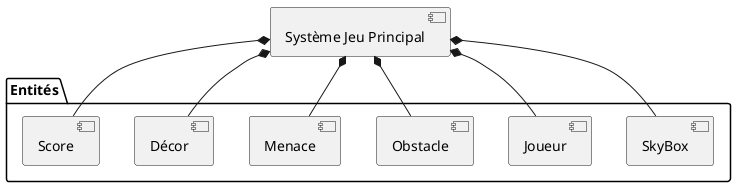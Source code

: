 @startuml

component "Système Jeu Principal" as systeme

package Entités {
    component "SkyBox" as skyEnt
    component "Joueur" as joueurEnt
    component "Obstacle" as obsEnt
    component "Menace" as menEnt
    component "Décor" as decorEnt
    component "Score" as scoreEnt
}

systeme *-down- skyEnt
systeme *-down- joueurEnt
systeme *-down- obsEnt
systeme *-down- menEnt
systeme *-down- decorEnt
systeme *-down- scoreEnt

@enduml